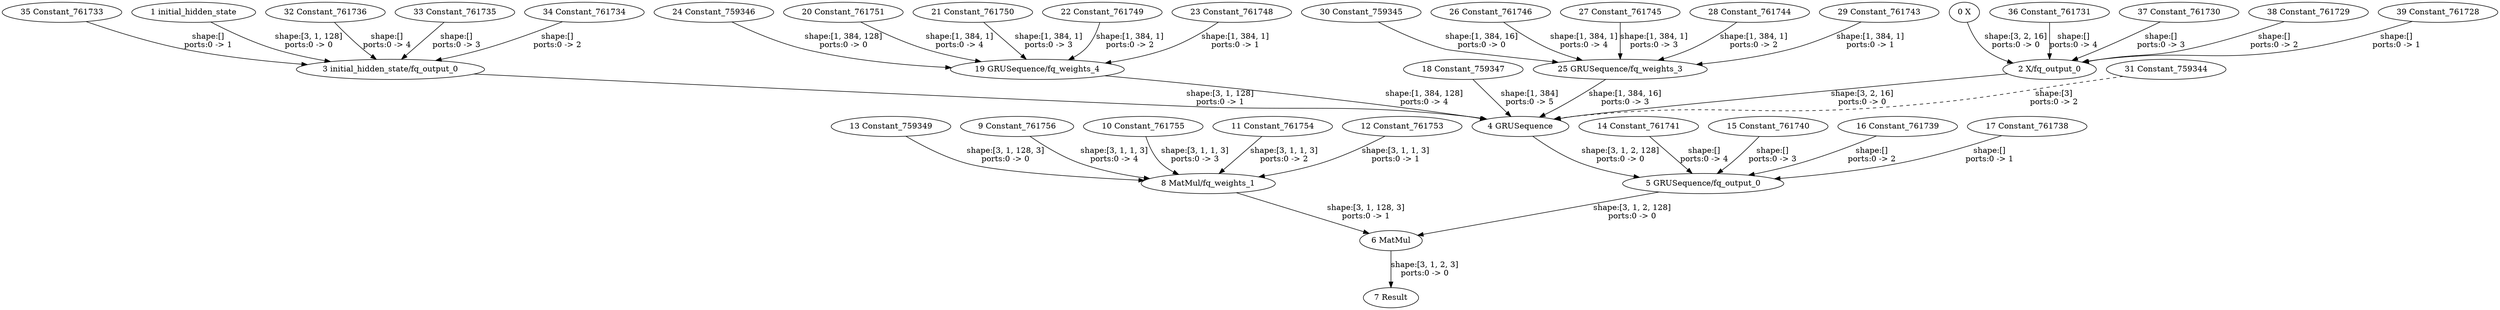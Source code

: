 strict digraph  {
"0 X" [id=0, type=Parameter];
"1 initial_hidden_state" [id=1, type=Parameter];
"2 X/fq_output_0" [id=2, type=FakeQuantize];
"3 initial_hidden_state/fq_output_0" [id=3, type=FakeQuantize];
"4 GRUSequence" [id=4, type=GRUSequence];
"5 GRUSequence/fq_output_0" [id=5, type=FakeQuantize];
"6 MatMul" [id=6, type=MatMul];
"7 Result" [id=7, type=Result];
"8 MatMul/fq_weights_1" [id=8, type=FakeQuantize];
"9 Constant_761756" [id=9, type=Constant];
"10 Constant_761755" [id=10, type=Constant];
"11 Constant_761754" [id=11, type=Constant];
"12 Constant_761753" [id=12, type=Constant];
"13 Constant_759349" [id=13, type=Constant];
"14 Constant_761741" [id=14, type=Constant];
"15 Constant_761740" [id=15, type=Constant];
"16 Constant_761739" [id=16, type=Constant];
"17 Constant_761738" [id=17, type=Constant];
"18 Constant_759347" [id=18, type=Constant];
"19 GRUSequence/fq_weights_4" [id=19, type=FakeQuantize];
"20 Constant_761751" [id=20, type=Constant];
"21 Constant_761750" [id=21, type=Constant];
"22 Constant_761749" [id=22, type=Constant];
"23 Constant_761748" [id=23, type=Constant];
"24 Constant_759346" [id=24, type=Constant];
"25 GRUSequence/fq_weights_3" [id=25, type=FakeQuantize];
"26 Constant_761746" [id=26, type=Constant];
"27 Constant_761745" [id=27, type=Constant];
"28 Constant_761744" [id=28, type=Constant];
"29 Constant_761743" [id=29, type=Constant];
"30 Constant_759345" [id=30, type=Constant];
"31 Constant_759344" [id=31, type=Constant];
"32 Constant_761736" [id=32, type=Constant];
"33 Constant_761735" [id=33, type=Constant];
"34 Constant_761734" [id=34, type=Constant];
"35 Constant_761733" [id=35, type=Constant];
"36 Constant_761731" [id=36, type=Constant];
"37 Constant_761730" [id=37, type=Constant];
"38 Constant_761729" [id=38, type=Constant];
"39 Constant_761728" [id=39, type=Constant];
"0 X" -> "2 X/fq_output_0"  [label="shape:[3, 2, 16]\nports:0 -> 0", style=solid];
"1 initial_hidden_state" -> "3 initial_hidden_state/fq_output_0"  [label="shape:[3, 1, 128]\nports:0 -> 0", style=solid];
"2 X/fq_output_0" -> "4 GRUSequence"  [label="shape:[3, 2, 16]\nports:0 -> 0", style=solid];
"3 initial_hidden_state/fq_output_0" -> "4 GRUSequence"  [label="shape:[3, 1, 128]\nports:0 -> 1", style=solid];
"4 GRUSequence" -> "5 GRUSequence/fq_output_0"  [label="shape:[3, 1, 2, 128]\nports:0 -> 0", style=solid];
"5 GRUSequence/fq_output_0" -> "6 MatMul"  [label="shape:[3, 1, 2, 128]\nports:0 -> 0", style=solid];
"6 MatMul" -> "7 Result"  [label="shape:[3, 1, 2, 3]\nports:0 -> 0", style=solid];
"8 MatMul/fq_weights_1" -> "6 MatMul"  [label="shape:[3, 1, 128, 3]\nports:0 -> 1", style=solid];
"9 Constant_761756" -> "8 MatMul/fq_weights_1"  [label="shape:[3, 1, 1, 3]\nports:0 -> 4", style=solid];
"10 Constant_761755" -> "8 MatMul/fq_weights_1"  [label="shape:[3, 1, 1, 3]\nports:0 -> 3", style=solid];
"11 Constant_761754" -> "8 MatMul/fq_weights_1"  [label="shape:[3, 1, 1, 3]\nports:0 -> 2", style=solid];
"12 Constant_761753" -> "8 MatMul/fq_weights_1"  [label="shape:[3, 1, 1, 3]\nports:0 -> 1", style=solid];
"13 Constant_759349" -> "8 MatMul/fq_weights_1"  [label="shape:[3, 1, 128, 3]\nports:0 -> 0", style=solid];
"14 Constant_761741" -> "5 GRUSequence/fq_output_0"  [label="shape:[]\nports:0 -> 4", style=solid];
"15 Constant_761740" -> "5 GRUSequence/fq_output_0"  [label="shape:[]\nports:0 -> 3", style=solid];
"16 Constant_761739" -> "5 GRUSequence/fq_output_0"  [label="shape:[]\nports:0 -> 2", style=solid];
"17 Constant_761738" -> "5 GRUSequence/fq_output_0"  [label="shape:[]\nports:0 -> 1", style=solid];
"18 Constant_759347" -> "4 GRUSequence"  [label="shape:[1, 384]\nports:0 -> 5", style=solid];
"19 GRUSequence/fq_weights_4" -> "4 GRUSequence"  [label="shape:[1, 384, 128]\nports:0 -> 4", style=solid];
"20 Constant_761751" -> "19 GRUSequence/fq_weights_4"  [label="shape:[1, 384, 1]\nports:0 -> 4", style=solid];
"21 Constant_761750" -> "19 GRUSequence/fq_weights_4"  [label="shape:[1, 384, 1]\nports:0 -> 3", style=solid];
"22 Constant_761749" -> "19 GRUSequence/fq_weights_4"  [label="shape:[1, 384, 1]\nports:0 -> 2", style=solid];
"23 Constant_761748" -> "19 GRUSequence/fq_weights_4"  [label="shape:[1, 384, 1]\nports:0 -> 1", style=solid];
"24 Constant_759346" -> "19 GRUSequence/fq_weights_4"  [label="shape:[1, 384, 128]\nports:0 -> 0", style=solid];
"25 GRUSequence/fq_weights_3" -> "4 GRUSequence"  [label="shape:[1, 384, 16]\nports:0 -> 3", style=solid];
"26 Constant_761746" -> "25 GRUSequence/fq_weights_3"  [label="shape:[1, 384, 1]\nports:0 -> 4", style=solid];
"27 Constant_761745" -> "25 GRUSequence/fq_weights_3"  [label="shape:[1, 384, 1]\nports:0 -> 3", style=solid];
"28 Constant_761744" -> "25 GRUSequence/fq_weights_3"  [label="shape:[1, 384, 1]\nports:0 -> 2", style=solid];
"29 Constant_761743" -> "25 GRUSequence/fq_weights_3"  [label="shape:[1, 384, 1]\nports:0 -> 1", style=solid];
"30 Constant_759345" -> "25 GRUSequence/fq_weights_3"  [label="shape:[1, 384, 16]\nports:0 -> 0", style=solid];
"31 Constant_759344" -> "4 GRUSequence"  [label="shape:[3]\nports:0 -> 2", style=dashed];
"32 Constant_761736" -> "3 initial_hidden_state/fq_output_0"  [label="shape:[]\nports:0 -> 4", style=solid];
"33 Constant_761735" -> "3 initial_hidden_state/fq_output_0"  [label="shape:[]\nports:0 -> 3", style=solid];
"34 Constant_761734" -> "3 initial_hidden_state/fq_output_0"  [label="shape:[]\nports:0 -> 2", style=solid];
"35 Constant_761733" -> "3 initial_hidden_state/fq_output_0"  [label="shape:[]\nports:0 -> 1", style=solid];
"36 Constant_761731" -> "2 X/fq_output_0"  [label="shape:[]\nports:0 -> 4", style=solid];
"37 Constant_761730" -> "2 X/fq_output_0"  [label="shape:[]\nports:0 -> 3", style=solid];
"38 Constant_761729" -> "2 X/fq_output_0"  [label="shape:[]\nports:0 -> 2", style=solid];
"39 Constant_761728" -> "2 X/fq_output_0"  [label="shape:[]\nports:0 -> 1", style=solid];
}
